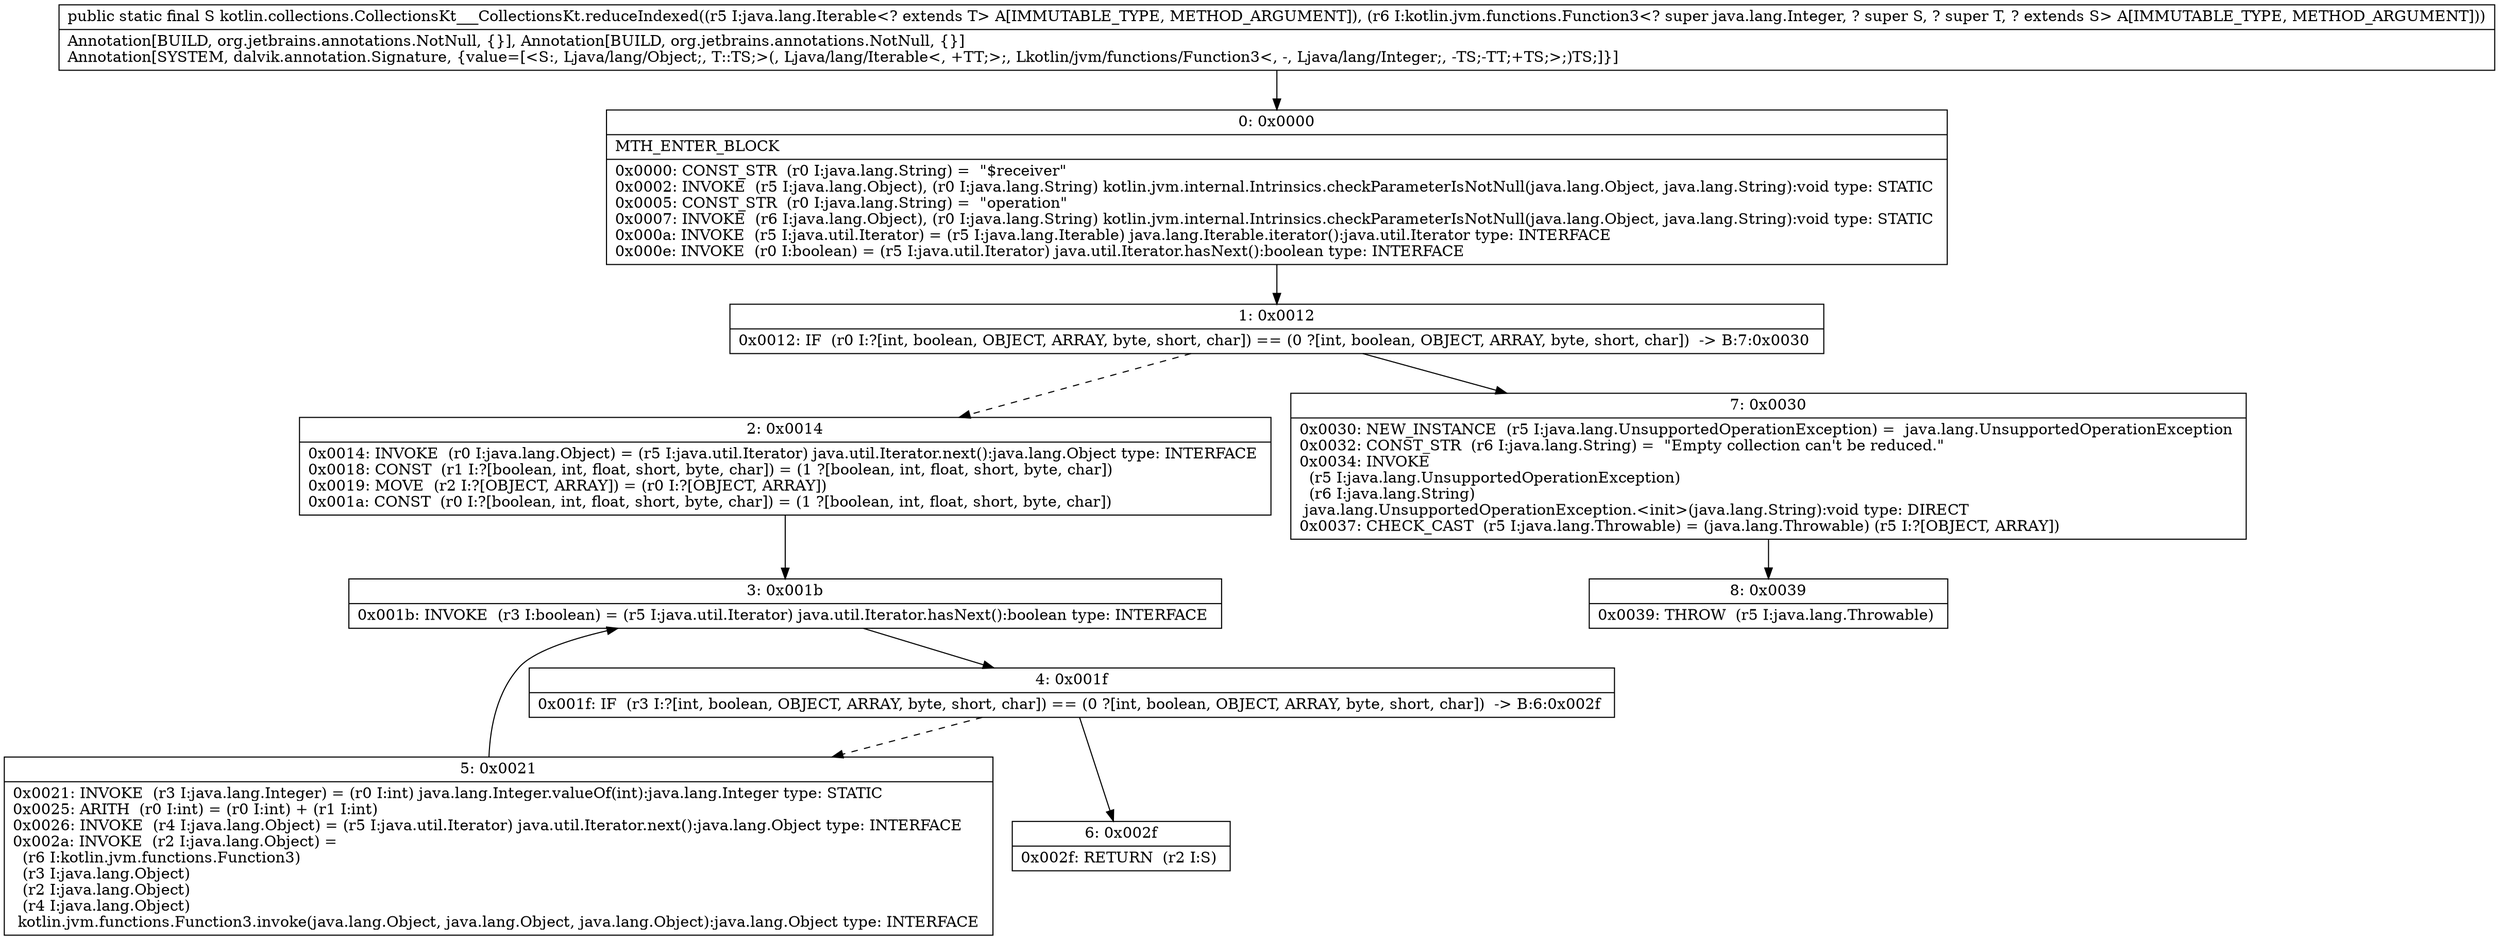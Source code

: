 digraph "CFG forkotlin.collections.CollectionsKt___CollectionsKt.reduceIndexed(Ljava\/lang\/Iterable;Lkotlin\/jvm\/functions\/Function3;)Ljava\/lang\/Object;" {
Node_0 [shape=record,label="{0\:\ 0x0000|MTH_ENTER_BLOCK\l|0x0000: CONST_STR  (r0 I:java.lang.String) =  \"$receiver\" \l0x0002: INVOKE  (r5 I:java.lang.Object), (r0 I:java.lang.String) kotlin.jvm.internal.Intrinsics.checkParameterIsNotNull(java.lang.Object, java.lang.String):void type: STATIC \l0x0005: CONST_STR  (r0 I:java.lang.String) =  \"operation\" \l0x0007: INVOKE  (r6 I:java.lang.Object), (r0 I:java.lang.String) kotlin.jvm.internal.Intrinsics.checkParameterIsNotNull(java.lang.Object, java.lang.String):void type: STATIC \l0x000a: INVOKE  (r5 I:java.util.Iterator) = (r5 I:java.lang.Iterable) java.lang.Iterable.iterator():java.util.Iterator type: INTERFACE \l0x000e: INVOKE  (r0 I:boolean) = (r5 I:java.util.Iterator) java.util.Iterator.hasNext():boolean type: INTERFACE \l}"];
Node_1 [shape=record,label="{1\:\ 0x0012|0x0012: IF  (r0 I:?[int, boolean, OBJECT, ARRAY, byte, short, char]) == (0 ?[int, boolean, OBJECT, ARRAY, byte, short, char])  \-\> B:7:0x0030 \l}"];
Node_2 [shape=record,label="{2\:\ 0x0014|0x0014: INVOKE  (r0 I:java.lang.Object) = (r5 I:java.util.Iterator) java.util.Iterator.next():java.lang.Object type: INTERFACE \l0x0018: CONST  (r1 I:?[boolean, int, float, short, byte, char]) = (1 ?[boolean, int, float, short, byte, char]) \l0x0019: MOVE  (r2 I:?[OBJECT, ARRAY]) = (r0 I:?[OBJECT, ARRAY]) \l0x001a: CONST  (r0 I:?[boolean, int, float, short, byte, char]) = (1 ?[boolean, int, float, short, byte, char]) \l}"];
Node_3 [shape=record,label="{3\:\ 0x001b|0x001b: INVOKE  (r3 I:boolean) = (r5 I:java.util.Iterator) java.util.Iterator.hasNext():boolean type: INTERFACE \l}"];
Node_4 [shape=record,label="{4\:\ 0x001f|0x001f: IF  (r3 I:?[int, boolean, OBJECT, ARRAY, byte, short, char]) == (0 ?[int, boolean, OBJECT, ARRAY, byte, short, char])  \-\> B:6:0x002f \l}"];
Node_5 [shape=record,label="{5\:\ 0x0021|0x0021: INVOKE  (r3 I:java.lang.Integer) = (r0 I:int) java.lang.Integer.valueOf(int):java.lang.Integer type: STATIC \l0x0025: ARITH  (r0 I:int) = (r0 I:int) + (r1 I:int) \l0x0026: INVOKE  (r4 I:java.lang.Object) = (r5 I:java.util.Iterator) java.util.Iterator.next():java.lang.Object type: INTERFACE \l0x002a: INVOKE  (r2 I:java.lang.Object) = \l  (r6 I:kotlin.jvm.functions.Function3)\l  (r3 I:java.lang.Object)\l  (r2 I:java.lang.Object)\l  (r4 I:java.lang.Object)\l kotlin.jvm.functions.Function3.invoke(java.lang.Object, java.lang.Object, java.lang.Object):java.lang.Object type: INTERFACE \l}"];
Node_6 [shape=record,label="{6\:\ 0x002f|0x002f: RETURN  (r2 I:S) \l}"];
Node_7 [shape=record,label="{7\:\ 0x0030|0x0030: NEW_INSTANCE  (r5 I:java.lang.UnsupportedOperationException) =  java.lang.UnsupportedOperationException \l0x0032: CONST_STR  (r6 I:java.lang.String) =  \"Empty collection can't be reduced.\" \l0x0034: INVOKE  \l  (r5 I:java.lang.UnsupportedOperationException)\l  (r6 I:java.lang.String)\l java.lang.UnsupportedOperationException.\<init\>(java.lang.String):void type: DIRECT \l0x0037: CHECK_CAST  (r5 I:java.lang.Throwable) = (java.lang.Throwable) (r5 I:?[OBJECT, ARRAY]) \l}"];
Node_8 [shape=record,label="{8\:\ 0x0039|0x0039: THROW  (r5 I:java.lang.Throwable) \l}"];
MethodNode[shape=record,label="{public static final S kotlin.collections.CollectionsKt___CollectionsKt.reduceIndexed((r5 I:java.lang.Iterable\<? extends T\> A[IMMUTABLE_TYPE, METHOD_ARGUMENT]), (r6 I:kotlin.jvm.functions.Function3\<? super java.lang.Integer, ? super S, ? super T, ? extends S\> A[IMMUTABLE_TYPE, METHOD_ARGUMENT]))  | Annotation[BUILD, org.jetbrains.annotations.NotNull, \{\}], Annotation[BUILD, org.jetbrains.annotations.NotNull, \{\}]\lAnnotation[SYSTEM, dalvik.annotation.Signature, \{value=[\<S:, Ljava\/lang\/Object;, T::TS;\>(, Ljava\/lang\/Iterable\<, +TT;\>;, Lkotlin\/jvm\/functions\/Function3\<, \-, Ljava\/lang\/Integer;, \-TS;\-TT;+TS;\>;)TS;]\}]\l}"];
MethodNode -> Node_0;
Node_0 -> Node_1;
Node_1 -> Node_2[style=dashed];
Node_1 -> Node_7;
Node_2 -> Node_3;
Node_3 -> Node_4;
Node_4 -> Node_5[style=dashed];
Node_4 -> Node_6;
Node_5 -> Node_3;
Node_7 -> Node_8;
}

